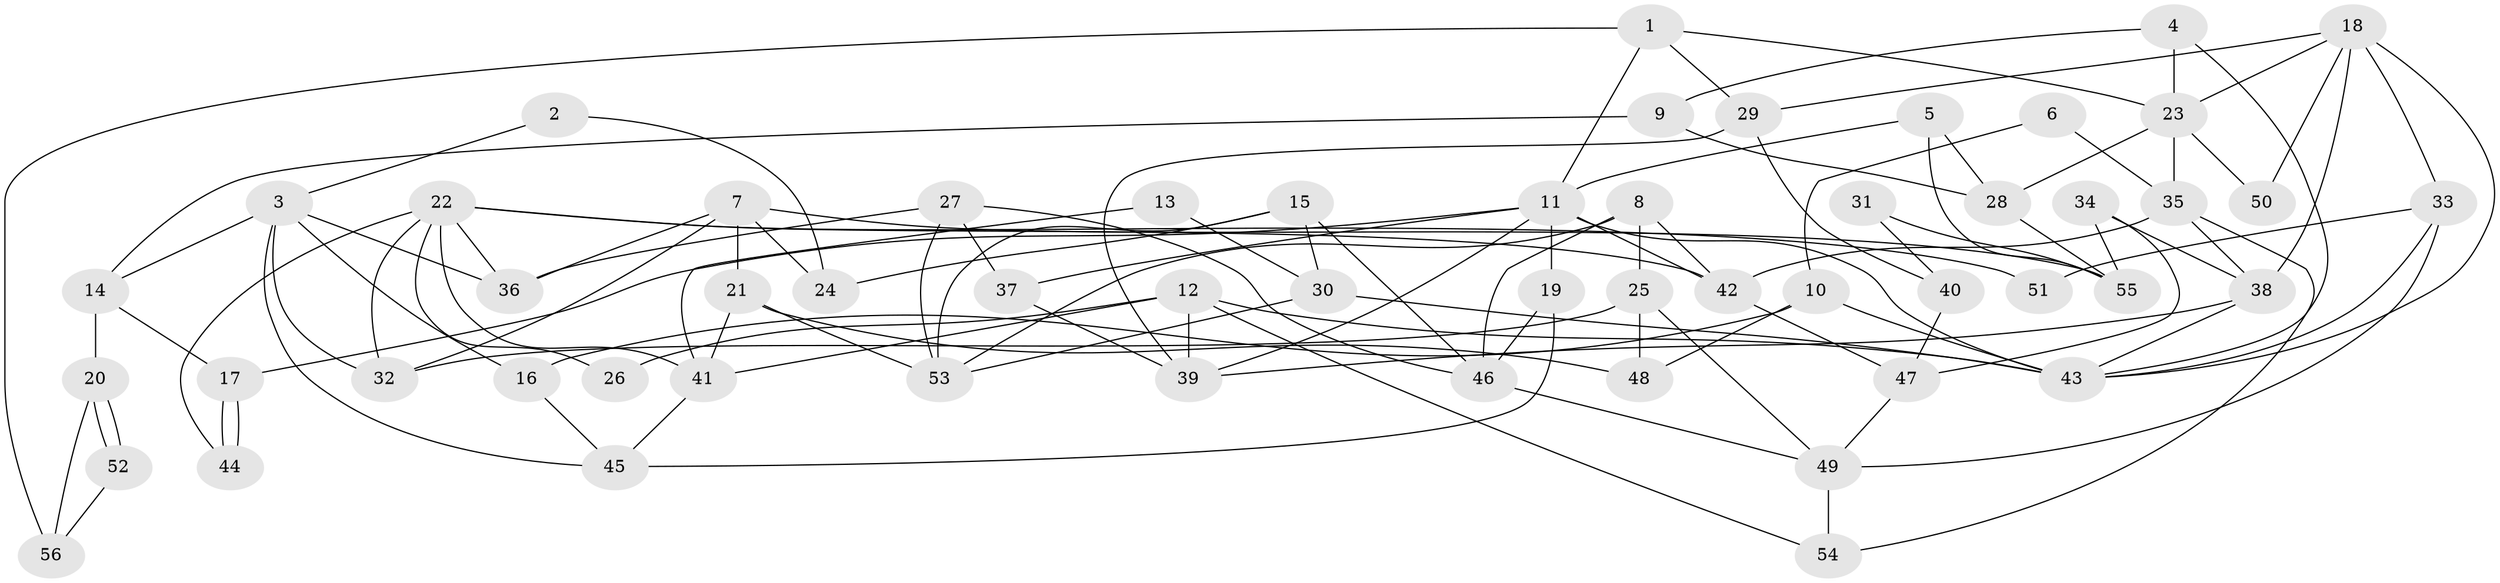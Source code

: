 // coarse degree distribution, {9: 0.10714285714285714, 7: 0.17857142857142858, 5: 0.21428571428571427, 2: 0.07142857142857142, 6: 0.10714285714285714, 4: 0.17857142857142858, 3: 0.14285714285714285}
// Generated by graph-tools (version 1.1) at 2025/19/03/04/25 18:19:03]
// undirected, 56 vertices, 112 edges
graph export_dot {
graph [start="1"]
  node [color=gray90,style=filled];
  1;
  2;
  3;
  4;
  5;
  6;
  7;
  8;
  9;
  10;
  11;
  12;
  13;
  14;
  15;
  16;
  17;
  18;
  19;
  20;
  21;
  22;
  23;
  24;
  25;
  26;
  27;
  28;
  29;
  30;
  31;
  32;
  33;
  34;
  35;
  36;
  37;
  38;
  39;
  40;
  41;
  42;
  43;
  44;
  45;
  46;
  47;
  48;
  49;
  50;
  51;
  52;
  53;
  54;
  55;
  56;
  1 -- 23;
  1 -- 11;
  1 -- 29;
  1 -- 56;
  2 -- 3;
  2 -- 24;
  3 -- 45;
  3 -- 36;
  3 -- 14;
  3 -- 16;
  3 -- 32;
  4 -- 23;
  4 -- 9;
  4 -- 43;
  5 -- 28;
  5 -- 11;
  5 -- 55;
  6 -- 35;
  6 -- 10;
  7 -- 55;
  7 -- 32;
  7 -- 21;
  7 -- 24;
  7 -- 36;
  8 -- 42;
  8 -- 25;
  8 -- 46;
  8 -- 53;
  9 -- 14;
  9 -- 28;
  10 -- 16;
  10 -- 43;
  10 -- 48;
  11 -- 39;
  11 -- 43;
  11 -- 17;
  11 -- 19;
  11 -- 37;
  11 -- 42;
  12 -- 41;
  12 -- 43;
  12 -- 26;
  12 -- 39;
  12 -- 54;
  13 -- 41;
  13 -- 30;
  14 -- 17;
  14 -- 20;
  15 -- 30;
  15 -- 53;
  15 -- 24;
  15 -- 46;
  16 -- 45;
  17 -- 44;
  17 -- 44;
  18 -- 33;
  18 -- 43;
  18 -- 23;
  18 -- 29;
  18 -- 38;
  18 -- 50;
  19 -- 46;
  19 -- 45;
  20 -- 52;
  20 -- 52;
  20 -- 56;
  21 -- 53;
  21 -- 41;
  21 -- 48;
  22 -- 36;
  22 -- 32;
  22 -- 26;
  22 -- 41;
  22 -- 42;
  22 -- 44;
  22 -- 51;
  23 -- 35;
  23 -- 28;
  23 -- 50;
  25 -- 49;
  25 -- 48;
  25 -- 32;
  27 -- 46;
  27 -- 37;
  27 -- 36;
  27 -- 53;
  28 -- 55;
  29 -- 39;
  29 -- 40;
  30 -- 53;
  30 -- 43;
  31 -- 55;
  31 -- 40;
  33 -- 43;
  33 -- 49;
  33 -- 51;
  34 -- 38;
  34 -- 47;
  34 -- 55;
  35 -- 38;
  35 -- 42;
  35 -- 54;
  37 -- 39;
  38 -- 39;
  38 -- 43;
  40 -- 47;
  41 -- 45;
  42 -- 47;
  46 -- 49;
  47 -- 49;
  49 -- 54;
  52 -- 56;
}
